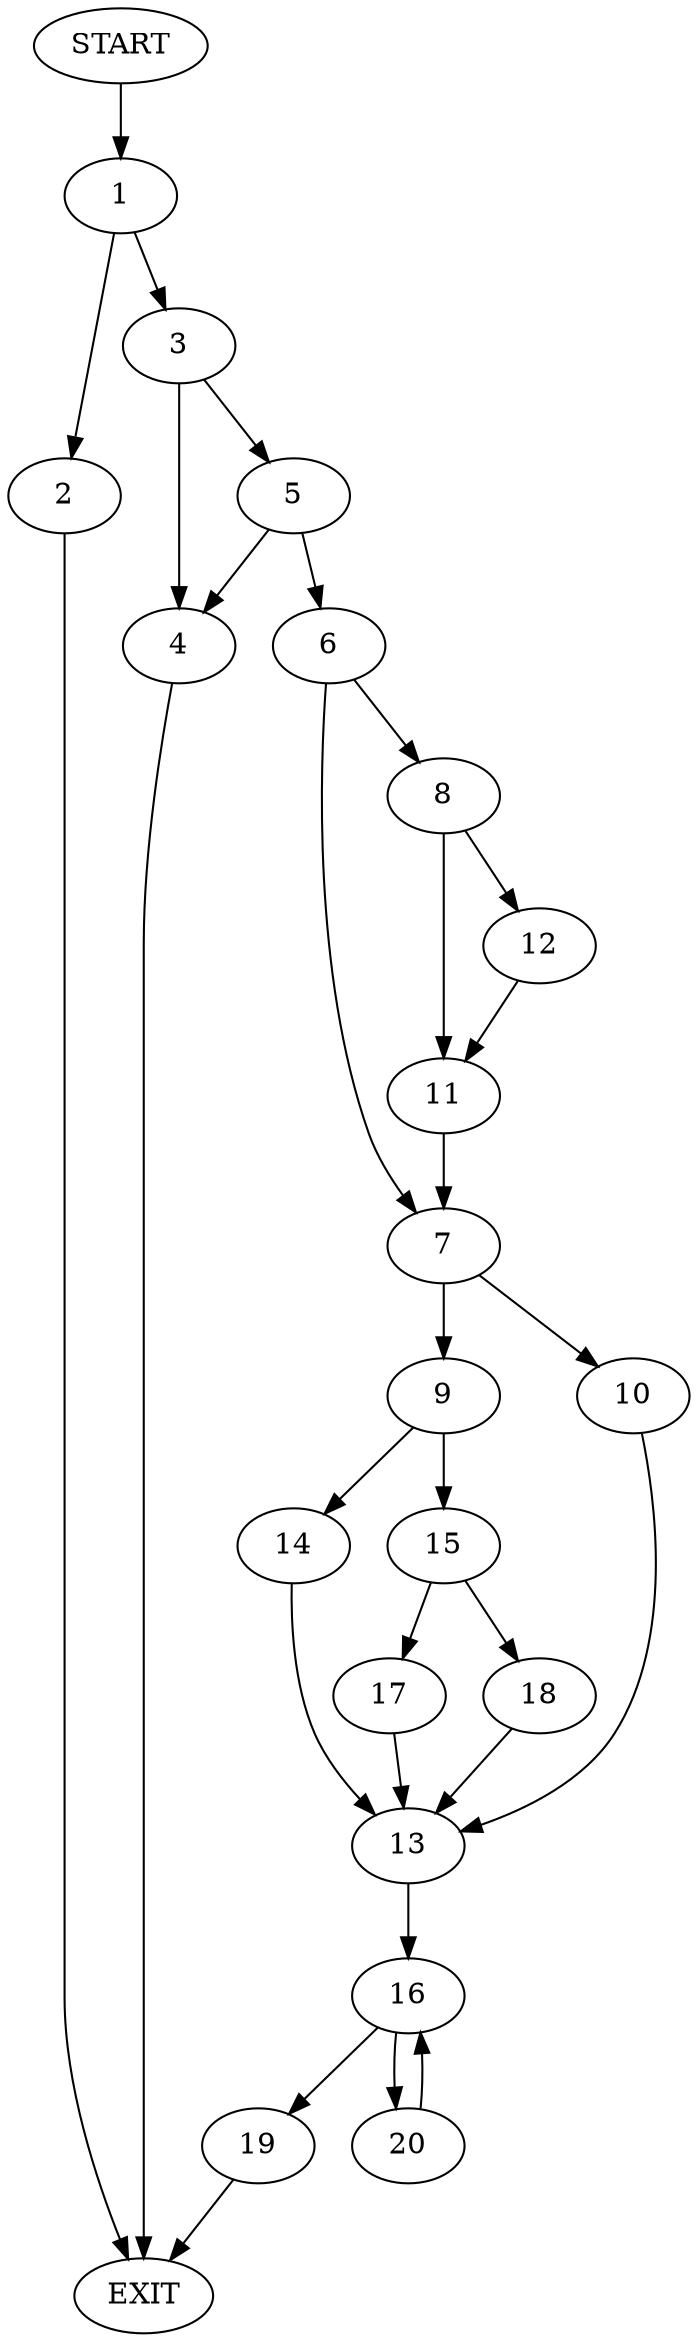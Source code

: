 digraph {
0 [label="START"]
21 [label="EXIT"]
0 -> 1
1 -> 2
1 -> 3
2 -> 21
3 -> 4
3 -> 5
4 -> 21
5 -> 4
5 -> 6
6 -> 7
6 -> 8
7 -> 9
7 -> 10
8 -> 11
8 -> 12
12 -> 11
11 -> 7
10 -> 13
9 -> 14
9 -> 15
13 -> 16
15 -> 17
15 -> 18
14 -> 13
18 -> 13
17 -> 13
16 -> 19
16 -> 20
19 -> 21
20 -> 16
}
